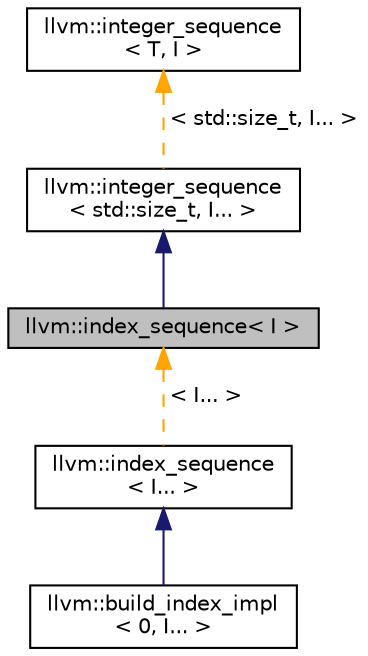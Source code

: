 digraph "llvm::index_sequence&lt; I &gt;"
{
 // LATEX_PDF_SIZE
  bgcolor="transparent";
  edge [fontname="Helvetica",fontsize="10",labelfontname="Helvetica",labelfontsize="10"];
  node [fontname="Helvetica",fontsize="10",shape="box"];
  Node1 [label="llvm::index_sequence\< I \>",height=0.2,width=0.4,color="black", fillcolor="grey75", style="filled", fontcolor="black",tooltip="Alias for the common case of a sequence of size_ts."];
  Node2 -> Node1 [dir="back",color="midnightblue",fontsize="10",style="solid",fontname="Helvetica"];
  Node2 [label="llvm::integer_sequence\l\< std::size_t, I... \>",height=0.2,width=0.4,color="black",URL="$structllvm_1_1integer__sequence.html",tooltip=" "];
  Node3 -> Node2 [dir="back",color="orange",fontsize="10",style="dashed",label=" \< std::size_t, I... \>" ,fontname="Helvetica"];
  Node3 [label="llvm::integer_sequence\l\< T, I \>",height=0.2,width=0.4,color="black",URL="$structllvm_1_1integer__sequence.html",tooltip="Represents a compile-time sequence of integers."];
  Node1 -> Node4 [dir="back",color="orange",fontsize="10",style="dashed",label=" \< I... \>" ,fontname="Helvetica"];
  Node4 [label="llvm::index_sequence\l\< I... \>",height=0.2,width=0.4,color="black",URL="$structllvm_1_1index__sequence.html",tooltip=" "];
  Node4 -> Node5 [dir="back",color="midnightblue",fontsize="10",style="solid",fontname="Helvetica"];
  Node5 [label="llvm::build_index_impl\l\< 0, I... \>",height=0.2,width=0.4,color="black",URL="$structllvm_1_1build__index__impl_3_010_00_01I_8_8_8_01_4.html",tooltip=" "];
}
